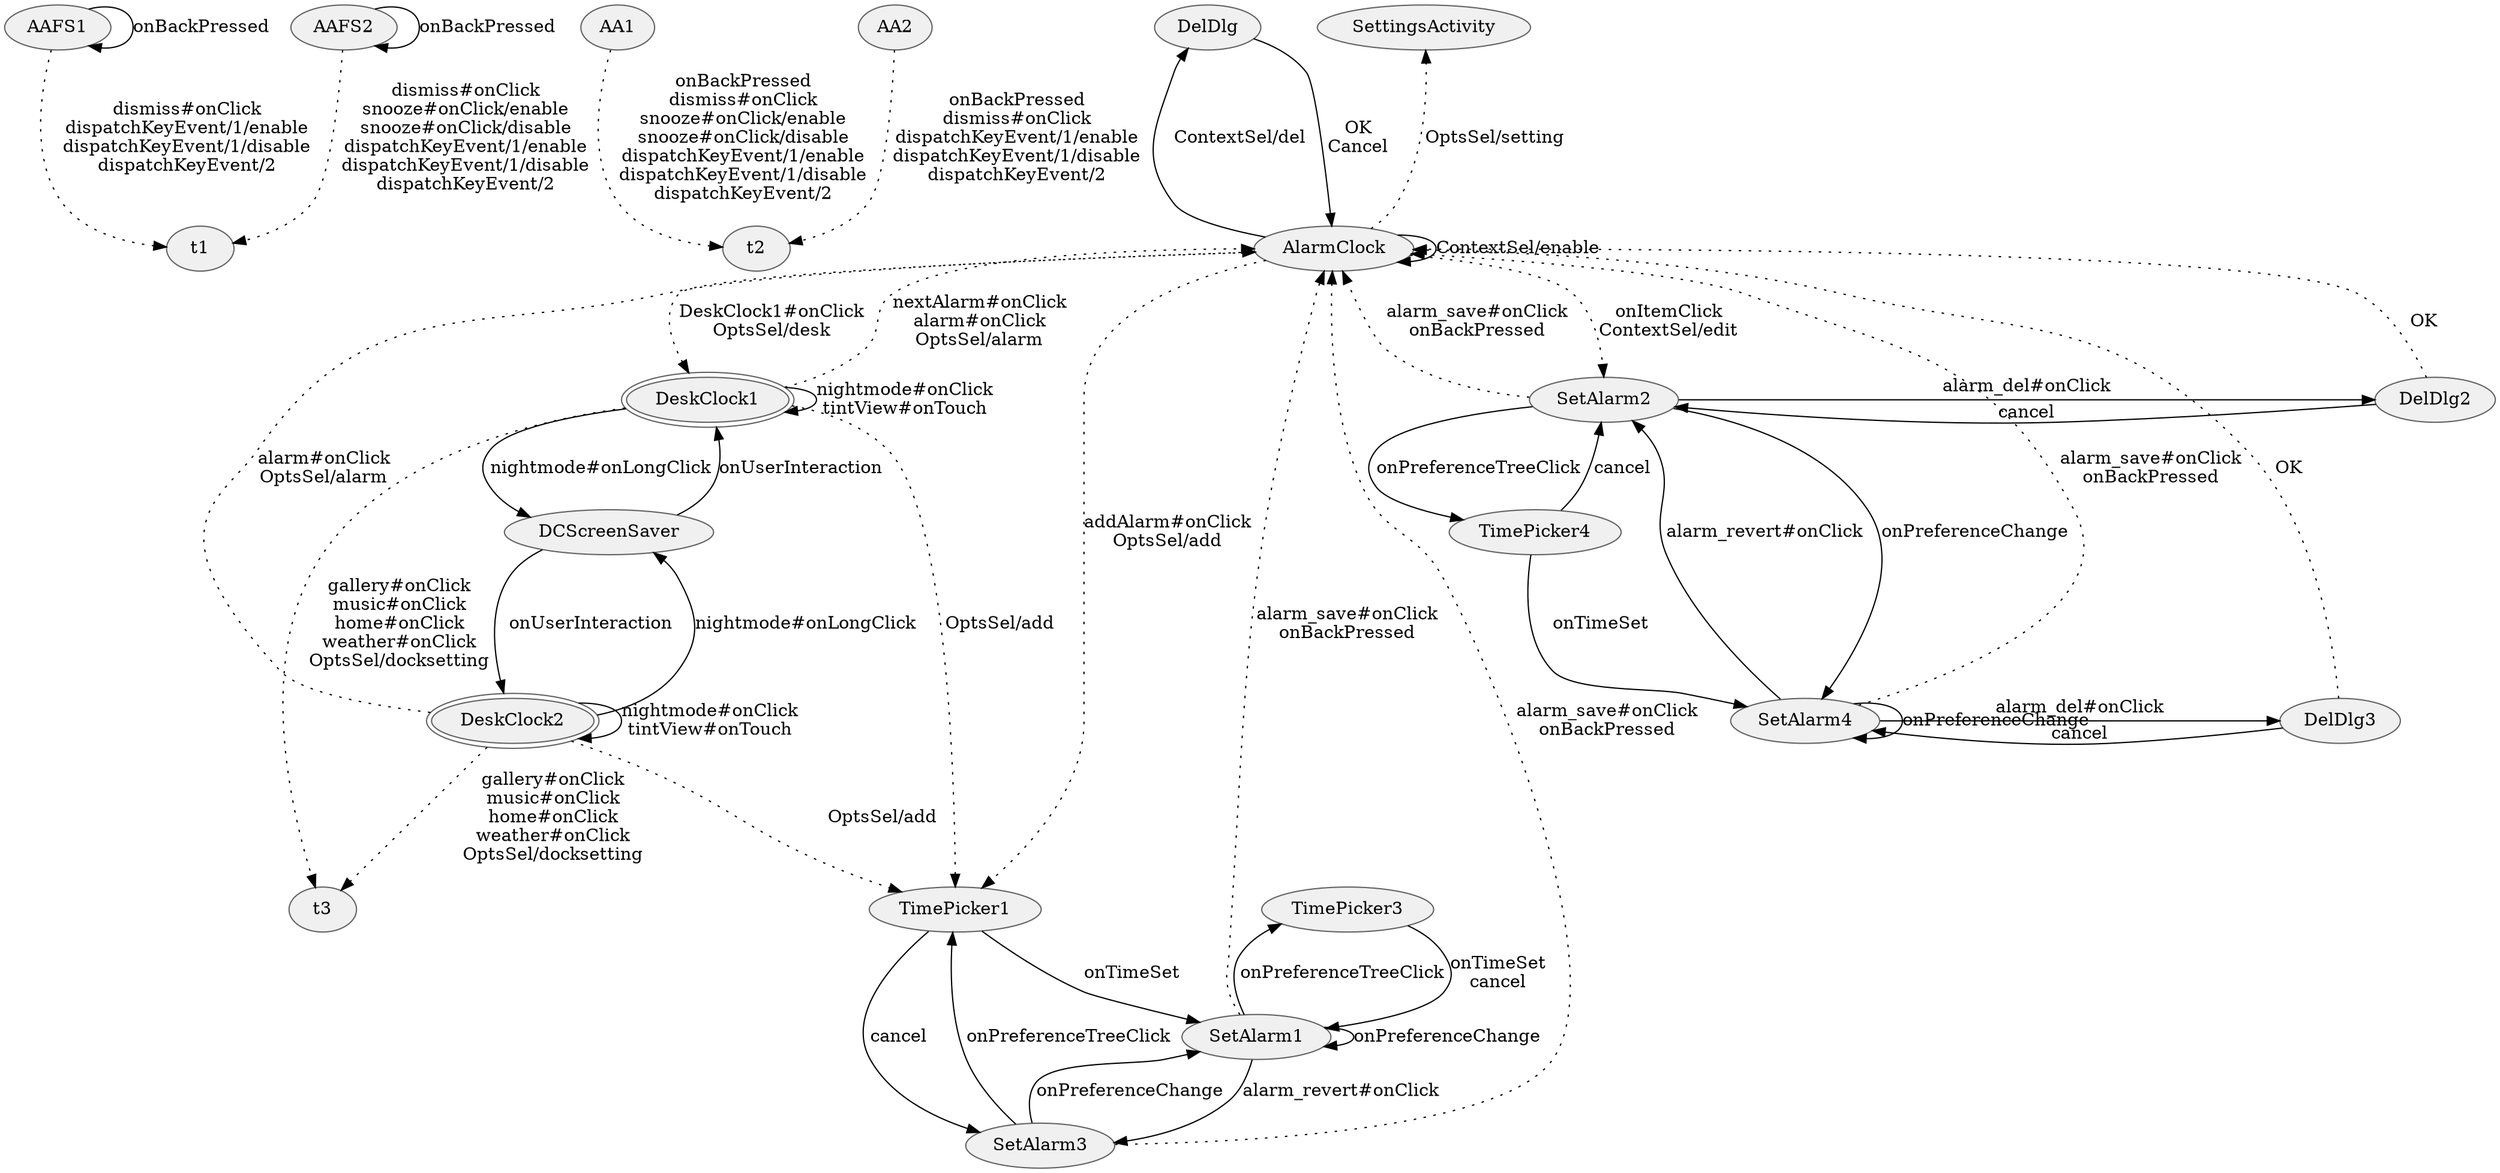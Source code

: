 digraph {
fontname="Helvetica";
node[style="filled,solid", colorscheme=greys3, fillcolor=1, color=3];

AAFS1;
t1;
AAFS1 -> AAFS1[label="onBackPressed"];
AAFS1 -> t1[label="dismiss#onClick
dispatchKeyEvent/1/enable
dispatchKeyEvent/1/disable
dispatchKeyEvent/2",style=dotted];

AAFS2;
AAFS2 -> AAFS2[label="onBackPressed"];
AAFS2 -> t1[label="dismiss#onClick
snooze#onClick/enable
snooze#onClick/disable
dispatchKeyEvent/1/enable
dispatchKeyEvent/1/disable
dispatchKeyEvent/2",style=dotted];


AA1;
t2;
AA1 -> t2[label="onBackPressed
dismiss#onClick
snooze#onClick/enable
snooze#onClick/disable
dispatchKeyEvent/1/enable
dispatchKeyEvent/1/disable
dispatchKeyEvent/2",style=dotted];

AA2;
t2;
AA2 -> t2[label="onBackPressed
dismiss#onClick
dispatchKeyEvent/1/enable
dispatchKeyEvent/1/disable
dispatchKeyEvent/2",style=dotted];





AlarmClock;
AlarmClock -> AlarmClock[label="ContextSel/enable"];
AlarmClock -> DelDlg[label="ContextSel/del"];
DelDlg -> AlarmClock [label="OK
Cancel"];

AlarmClock -> TimePicker1[label="addAlarm#onClick
OptsSel/add",style=dotted];
AlarmClock -> SetAlarm2[label="onItemClick
ContextSel/edit",style=dotted];
AlarmClock -> DeskClock1[label="DeskClock1#onClick
OptsSel/desk",style=dotted];
AlarmClock -> SettingsActivity[label="OptsSel/setting",style=dotted];




DeskClock1[peripheries=2];
DeskClock1 -> t3[label="gallery#onClick
music#onClick
home#onClick
weather#onClick
OptsSel/docksetting",style=dotted];

DeskClock1 -> AlarmClock[label="nextAlarm#onClick
alarm#onClick
OptsSel/alarm",style=dotted];
DeskClock1 -> TimePicker1[label="OptsSel/add",style=dotted];
DeskClock1 -> DeskClock1[label="nightmode#onClick
tintView#onTouch"];
DeskClock1 -> DCScreenSaver[label="nightmode#onLongClick"];
DCScreenSaver -> DeskClock1[label="onUserInteraction"];

DeskClock2[peripheries=2];
DeskClock2 -> t3[label="gallery#onClick
music#onClick
home#onClick
weather#onClick
OptsSel/docksetting",style=dotted];

DeskClock2 -> AlarmClock[label="alarm#onClick
OptsSel/alarm",style=dotted];
DeskClock2 -> TimePicker1[label="OptsSel/add",style=dotted];
DeskClock2 -> DeskClock2[label="nightmode#onClick
tintView#onTouch"];
DeskClock2 -> DCScreenSaver[label="nightmode#onLongClick"];
DCScreenSaver -> DeskClock2[label="onUserInteraction"];



SetAlarm2 -> DelDlg2[label="alarm_del#onClick"];
DelDlg2 -> SetAlarm2[label="cancel"];
DelDlg2 -> AlarmClock[label="OK",style=dotted];

SetAlarm2, SetAlarm4 -> SetAlarm4[label="onPreferenceChange"];
SetAlarm2 -> TimePicker4[label="onPreferenceTreeClick"];
TimePicker4 -> SetAlarm4[label="onTimeSet"];
TimePicker4 -> SetAlarm2[label="cancel"];
SetAlarm4 -> SetAlarm2[label="alarm_revert#onClick"];
SetAlarm4 -> DelDlg3[label="alarm_del#onClick"];
DelDlg3 -> SetAlarm4[label="cancel"];
DelDlg3 -> AlarmClock[label="OK",style=dotted];
SetAlarm2, SetAlarm4 -> AlarmClock[label="alarm_save#onClick
onBackPressed",style=dotted];






TimePicker1 -> SetAlarm1[label="onTimeSet"];
TimePicker1 -> SetAlarm3[label="cancel"];
SetAlarm1 -> SetAlarm3[label="alarm_revert#onClick"];
SetAlarm3, SetAlarm1 -> SetAlarm1[label="onPreferenceChange"];

SetAlarm1 -> TimePicker3[label="onPreferenceTreeClick"];
TimePicker3 -> SetAlarm1[label="onTimeSet
cancel"];
SetAlarm3 -> TimePicker1[label="onPreferenceTreeClick"];

SetAlarm1, SetAlarm3 -> AlarmClock[label="alarm_save#onClick
onBackPressed",style=dotted];




{rank=min; AAFS1 AAFS2 AA1 AA2 DelDlg SettingsActivity}
{rank=same; TimePicker1 TimePicker3}
{rank=same; SetAlarm4 DelDlg3}
{rank=same; SetAlarm2 DelDlg2}

}